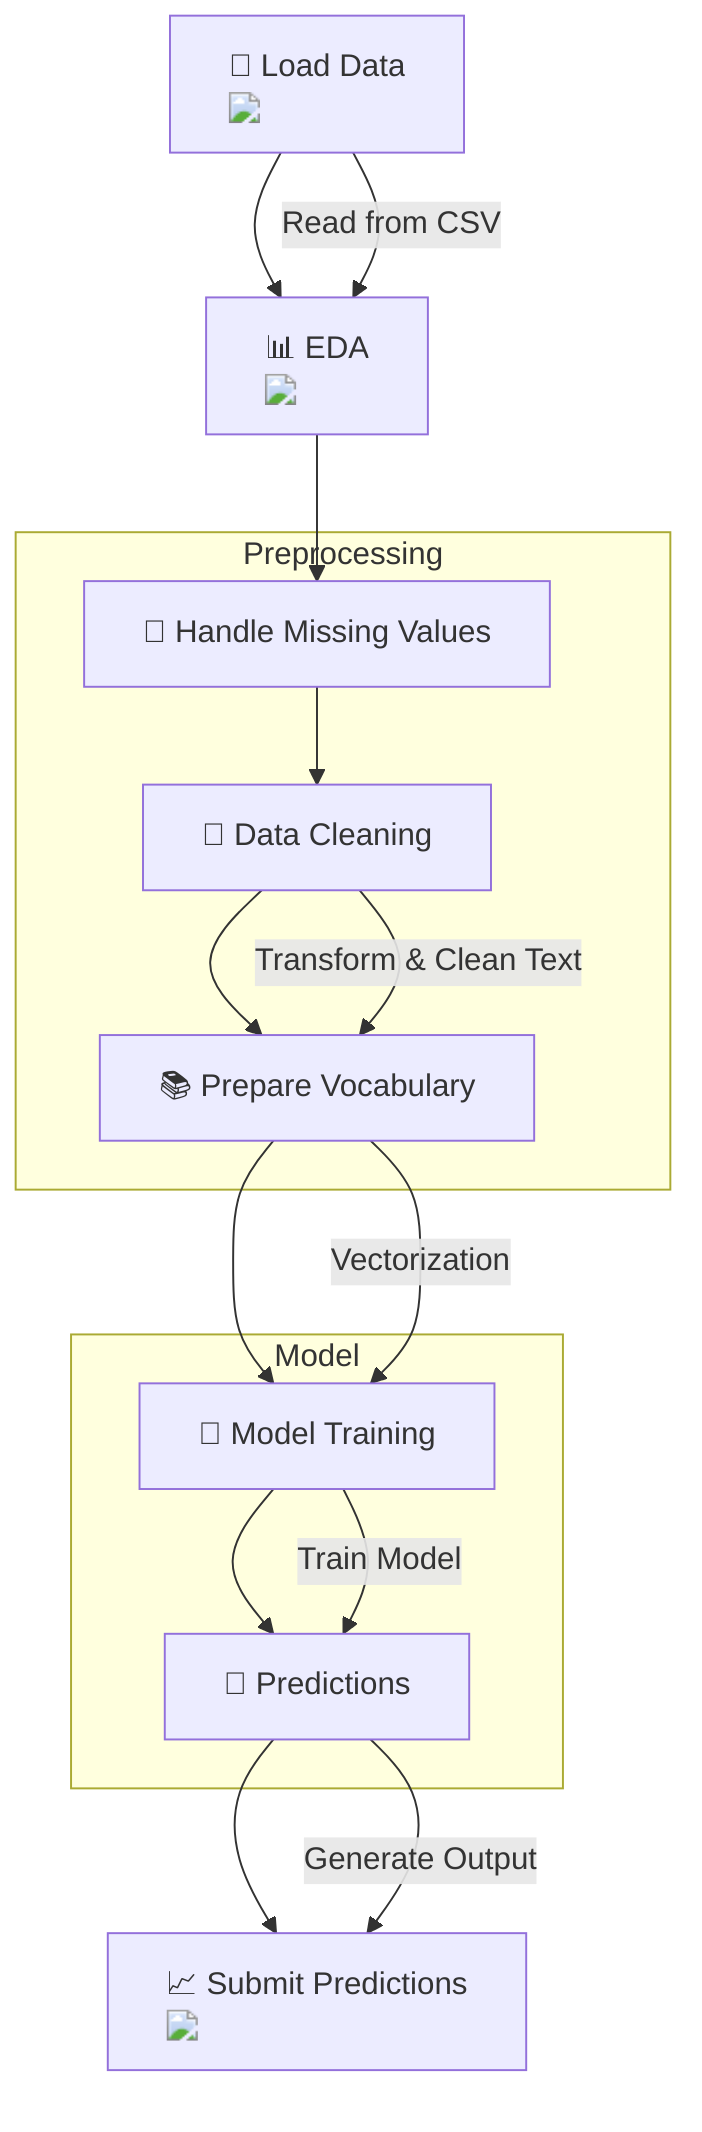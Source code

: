 flowchart TD
    A["📂 Load Data <img src='file.svg'/>"] --> B["📊 EDA <img src='table.svg'/>"]
    B --> C["🔄 Handle Missing Values"]
    C --> D["🧼 Data Cleaning"]
    D --> E["📚 Prepare Vocabulary"]
    E --> F["🧠 Model Training"]
    F --> G["🔮 Predictions"]
    G --> H["📈 Submit Predictions <img src='file.svg'/>"]
    
    subgraph Preprocessing
        C
        D
        E
    end
    
    subgraph Model
        F
        G
    end
    
    A -->|Read from CSV| B
    D -->|Transform & Clean Text| E
    E -->|Vectorization| F
    F -->|Train Model| G
    G -->|Generate Output| H